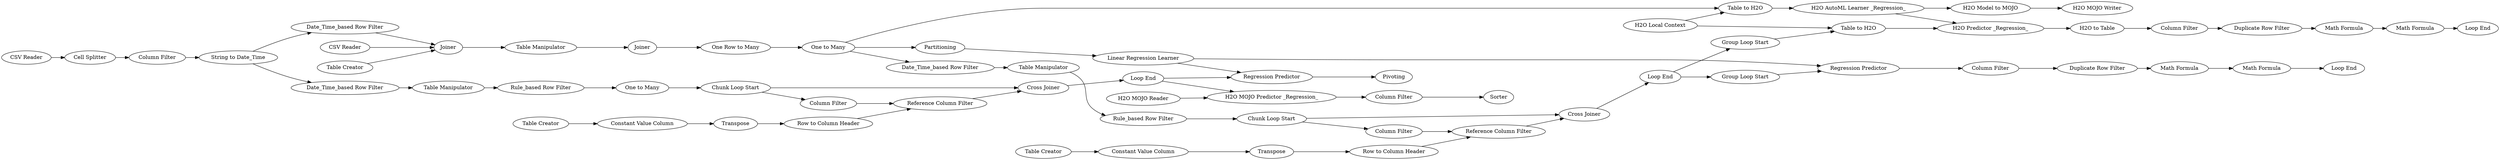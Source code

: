 digraph {
	"-5105520921664326396_66" [label="H2O Model to MOJO"]
	"-5105520921664326396_52" [label="Table to H2O"]
	"-5105520921664326396_15" [label="Date_Time_based Row Filter"]
	"-334900353657378850_26" [label="Loop End"]
	"-5105520921664326396_69" [label="Column Filter"]
	"-334900353657378850_20" [label="Constant Value Column"]
	"-5105520921664326396_6" [label="CSV Reader"]
	"-5105520921664326396_62" [label="Math Formula"]
	"-5105520921664326396_12" [label=Partitioning]
	"-5105520921664326396_53" [label="H2O Local Context"]
	"-5105520921664326396_64" [label="Loop End"]
	"-334900353657378850_25" [label="Cross Joiner"]
	"-334900353657378850_24" [label="Row to Column Header"]
	"-125996604114907289_7" [label=Joiner]
	"-5105520921664326396_1" [label="CSV Reader"]
	"-5105520921664326396_5" [label="Date_Time_based Row Filter"]
	"-5105520921664326396_48" [label=Pivoting]
	"-334900353657378850_18" [label="One to Many"]
	"-5105520921664326396_35" [label="Date_Time_based Row Filter"]
	"-5105520921664326396_54" [label="H2O AutoML Learner _Regression_"]
	"-5013145473389276033_9" [label="Table Creator"]
	"-125996604114907289_8" [label="Table Manipulator"]
	"-5105520921664326396_58" [label="H2O to Table"]
	"-5105520921664326396_59" [label="Column Filter"]
	"-334900353657378850_19" [label=Transpose]
	"-5013145473389276033_23" [label="Column Filter"]
	"-334900353657378850_21" [label="Reference Column Filter"]
	"-5105520921664326396_55" [label="H2O Predictor _Regression_"]
	"-5105520921664326396_57" [label="Group Loop Start"]
	"-5105520921664326396_3" [label="Cell Splitter"]
	"-5105520921664326396_4" [label="Column Filter"]
	"-5105520921664326396_65" [label="H2O MOJO Writer"]
	"-5105520921664326396_56" [label="Table to H2O"]
	"-5105520921664326396_11" [label="Linear Regression Learner"]
	"-334900353657378850_22" [label="Chunk Loop Start"]
	"-5013145473389276033_17" [label="Rule_based Row Filter"]
	"-5105520921664326396_47" [label="Duplicate Row Filter"]
	"-5105520921664326396_2" [label="String to Date_Time"]
	"-5105520921664326396_60" [label="Duplicate Row Filter"]
	"-5105520921664326396_50" [label="Math Formula"]
	"-5105520921664326396_27" [label="Regression Predictor"]
	"-5013145473389276033_19" [label=Transpose]
	"-5013145473389276033_21" [label="Reference Column Filter"]
	"-5105520921664326396_46" [label="Column Filter"]
	"-5013145473389276033_16" [label="Table Manipulator"]
	"-5105520921664326396_43" [label="Group Loop Start"]
	"-5105520921664326396_61" [label="Math Formula"]
	"-125996604114907289_10" [label="One to Many"]
	"-5105520921664326396_45" [label="Loop End"]
	"-5105520921664326396_29" [label="Table Creator"]
	"-5105520921664326396_68" [label="H2O MOJO Predictor _Regression_"]
	"-334900353657378850_17" [label="Rule_based Row Filter"]
	"-334900353657378850_9" [label="Table Creator"]
	"-334900353657378850_16" [label="Table Manipulator"]
	"-334900353657378850_23" [label="Column Filter"]
	"-5013145473389276033_26" [label="Loop End"]
	"-5105520921664326396_42" [label="Regression Predictor"]
	"-5013145473389276033_22" [label="Chunk Loop Start"]
	"-5013145473389276033_24" [label="Row to Column Header"]
	"-125996604114907289_31" [label="One Row to Many"]
	"-125996604114907289_30" [label=Joiner]
	"-5105520921664326396_70" [label=Sorter]
	"-5105520921664326396_67" [label="H2O MOJO Reader"]
	"-5105520921664326396_49" [label="Math Formula"]
	"-5013145473389276033_20" [label="Constant Value Column"]
	"-5013145473389276033_25" [label="Cross Joiner"]
	"-5013145473389276033_22" -> "-5013145473389276033_23"
	"-5013145473389276033_23" -> "-5013145473389276033_21"
	"-5013145473389276033_21" -> "-5013145473389276033_25"
	"-5105520921664326396_5" -> "-125996604114907289_7"
	"-5105520921664326396_56" -> "-5105520921664326396_55"
	"-5105520921664326396_4" -> "-5105520921664326396_2"
	"-5105520921664326396_12" -> "-5105520921664326396_11"
	"-125996604114907289_10" -> "-5105520921664326396_35"
	"-5105520921664326396_11" -> "-5105520921664326396_27"
	"-5105520921664326396_2" -> "-5105520921664326396_5"
	"-125996604114907289_30" -> "-125996604114907289_31"
	"-5105520921664326396_55" -> "-5105520921664326396_58"
	"-5013145473389276033_26" -> "-5105520921664326396_57"
	"-5105520921664326396_29" -> "-125996604114907289_7"
	"-5105520921664326396_3" -> "-5105520921664326396_4"
	"-5013145473389276033_20" -> "-5013145473389276033_19"
	"-5105520921664326396_15" -> "-334900353657378850_16"
	"-5105520921664326396_35" -> "-5013145473389276033_16"
	"-5013145473389276033_25" -> "-5013145473389276033_26"
	"-5105520921664326396_1" -> "-5105520921664326396_3"
	"-334900353657378850_26" -> "-5105520921664326396_68"
	"-5105520921664326396_59" -> "-5105520921664326396_60"
	"-5013145473389276033_22" -> "-5013145473389276033_25"
	"-334900353657378850_25" -> "-334900353657378850_26"
	"-334900353657378850_18" -> "-334900353657378850_22"
	"-5105520921664326396_47" -> "-5105520921664326396_49"
	"-5013145473389276033_24" -> "-5013145473389276033_21"
	"-5105520921664326396_6" -> "-125996604114907289_7"
	"-5105520921664326396_52" -> "-5105520921664326396_54"
	"-5105520921664326396_49" -> "-5105520921664326396_50"
	"-334900353657378850_24" -> "-334900353657378850_21"
	"-334900353657378850_16" -> "-334900353657378850_17"
	"-5105520921664326396_43" -> "-5105520921664326396_42"
	"-5013145473389276033_17" -> "-5013145473389276033_22"
	"-334900353657378850_20" -> "-334900353657378850_19"
	"-5105520921664326396_27" -> "-5105520921664326396_48"
	"-5105520921664326396_66" -> "-5105520921664326396_65"
	"-125996604114907289_8" -> "-125996604114907289_30"
	"-5105520921664326396_2" -> "-5105520921664326396_15"
	"-5105520921664326396_61" -> "-5105520921664326396_62"
	"-5105520921664326396_42" -> "-5105520921664326396_46"
	"-125996604114907289_31" -> "-125996604114907289_10"
	"-334900353657378850_23" -> "-334900353657378850_21"
	"-5013145473389276033_19" -> "-5013145473389276033_24"
	"-5013145473389276033_9" -> "-5013145473389276033_20"
	"-5105520921664326396_11" -> "-5105520921664326396_42"
	"-334900353657378850_21" -> "-334900353657378850_25"
	"-334900353657378850_22" -> "-334900353657378850_23"
	"-5105520921664326396_62" -> "-5105520921664326396_64"
	"-5013145473389276033_16" -> "-5013145473389276033_17"
	"-5105520921664326396_54" -> "-5105520921664326396_55"
	"-334900353657378850_26" -> "-5105520921664326396_27"
	"-5105520921664326396_53" -> "-5105520921664326396_56"
	"-5105520921664326396_68" -> "-5105520921664326396_69"
	"-334900353657378850_9" -> "-334900353657378850_20"
	"-334900353657378850_22" -> "-334900353657378850_25"
	"-5105520921664326396_50" -> "-5105520921664326396_45"
	"-5105520921664326396_57" -> "-5105520921664326396_56"
	"-5013145473389276033_26" -> "-5105520921664326396_43"
	"-125996604114907289_10" -> "-5105520921664326396_12"
	"-5105520921664326396_67" -> "-5105520921664326396_68"
	"-5105520921664326396_60" -> "-5105520921664326396_61"
	"-334900353657378850_19" -> "-334900353657378850_24"
	"-5105520921664326396_54" -> "-5105520921664326396_66"
	"-334900353657378850_17" -> "-334900353657378850_18"
	"-5105520921664326396_69" -> "-5105520921664326396_70"
	"-5105520921664326396_53" -> "-5105520921664326396_52"
	"-125996604114907289_7" -> "-125996604114907289_8"
	"-5105520921664326396_58" -> "-5105520921664326396_59"
	"-5105520921664326396_46" -> "-5105520921664326396_47"
	"-125996604114907289_10" -> "-5105520921664326396_52"
	rankdir=LR
}
